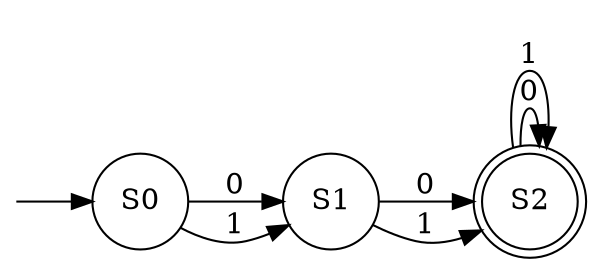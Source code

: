 digraph FiniteStateMachine {
	rankdir=LR;
	node [shape = doublecircle]; S2;
	node [shape = circle];
	start [shape=point, style=invis];
	start -> S0;
	S0 -> S1 [label = "0"];
	S0 -> S1 [label = "1"];
	S1 -> S2 [label = "0"];
	S1 -> S2 [label = "1"];
	S2 -> S2 [label = "0"];
	S2 -> S2 [label = "1"];
}

